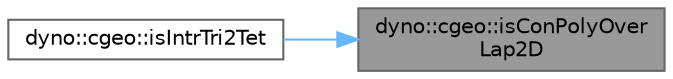 digraph "dyno::cgeo::isConPolyOverLap2D"
{
 // LATEX_PDF_SIZE
  bgcolor="transparent";
  edge [fontname=Helvetica,fontsize=10,labelfontname=Helvetica,labelfontsize=10];
  node [fontname=Helvetica,fontsize=10,shape=box,height=0.2,width=0.4];
  rankdir="RL";
  Node1 [id="Node000001",label="dyno::cgeo::isConPolyOver\lLap2D",height=0.2,width=0.4,color="gray40", fillcolor="grey60", style="filled", fontcolor="black",tooltip=" "];
  Node1 -> Node2 [id="edge1_Node000001_Node000002",dir="back",color="steelblue1",style="solid",tooltip=" "];
  Node2 [id="Node000002",label="dyno::cgeo::isIntrTri2Tet",height=0.2,width=0.4,color="grey40", fillcolor="white", style="filled",URL="$namespacedyno_1_1cgeo.html#a8220e7a22e2e8bb5baaa0ed9a13dc994",tooltip=" "];
}
